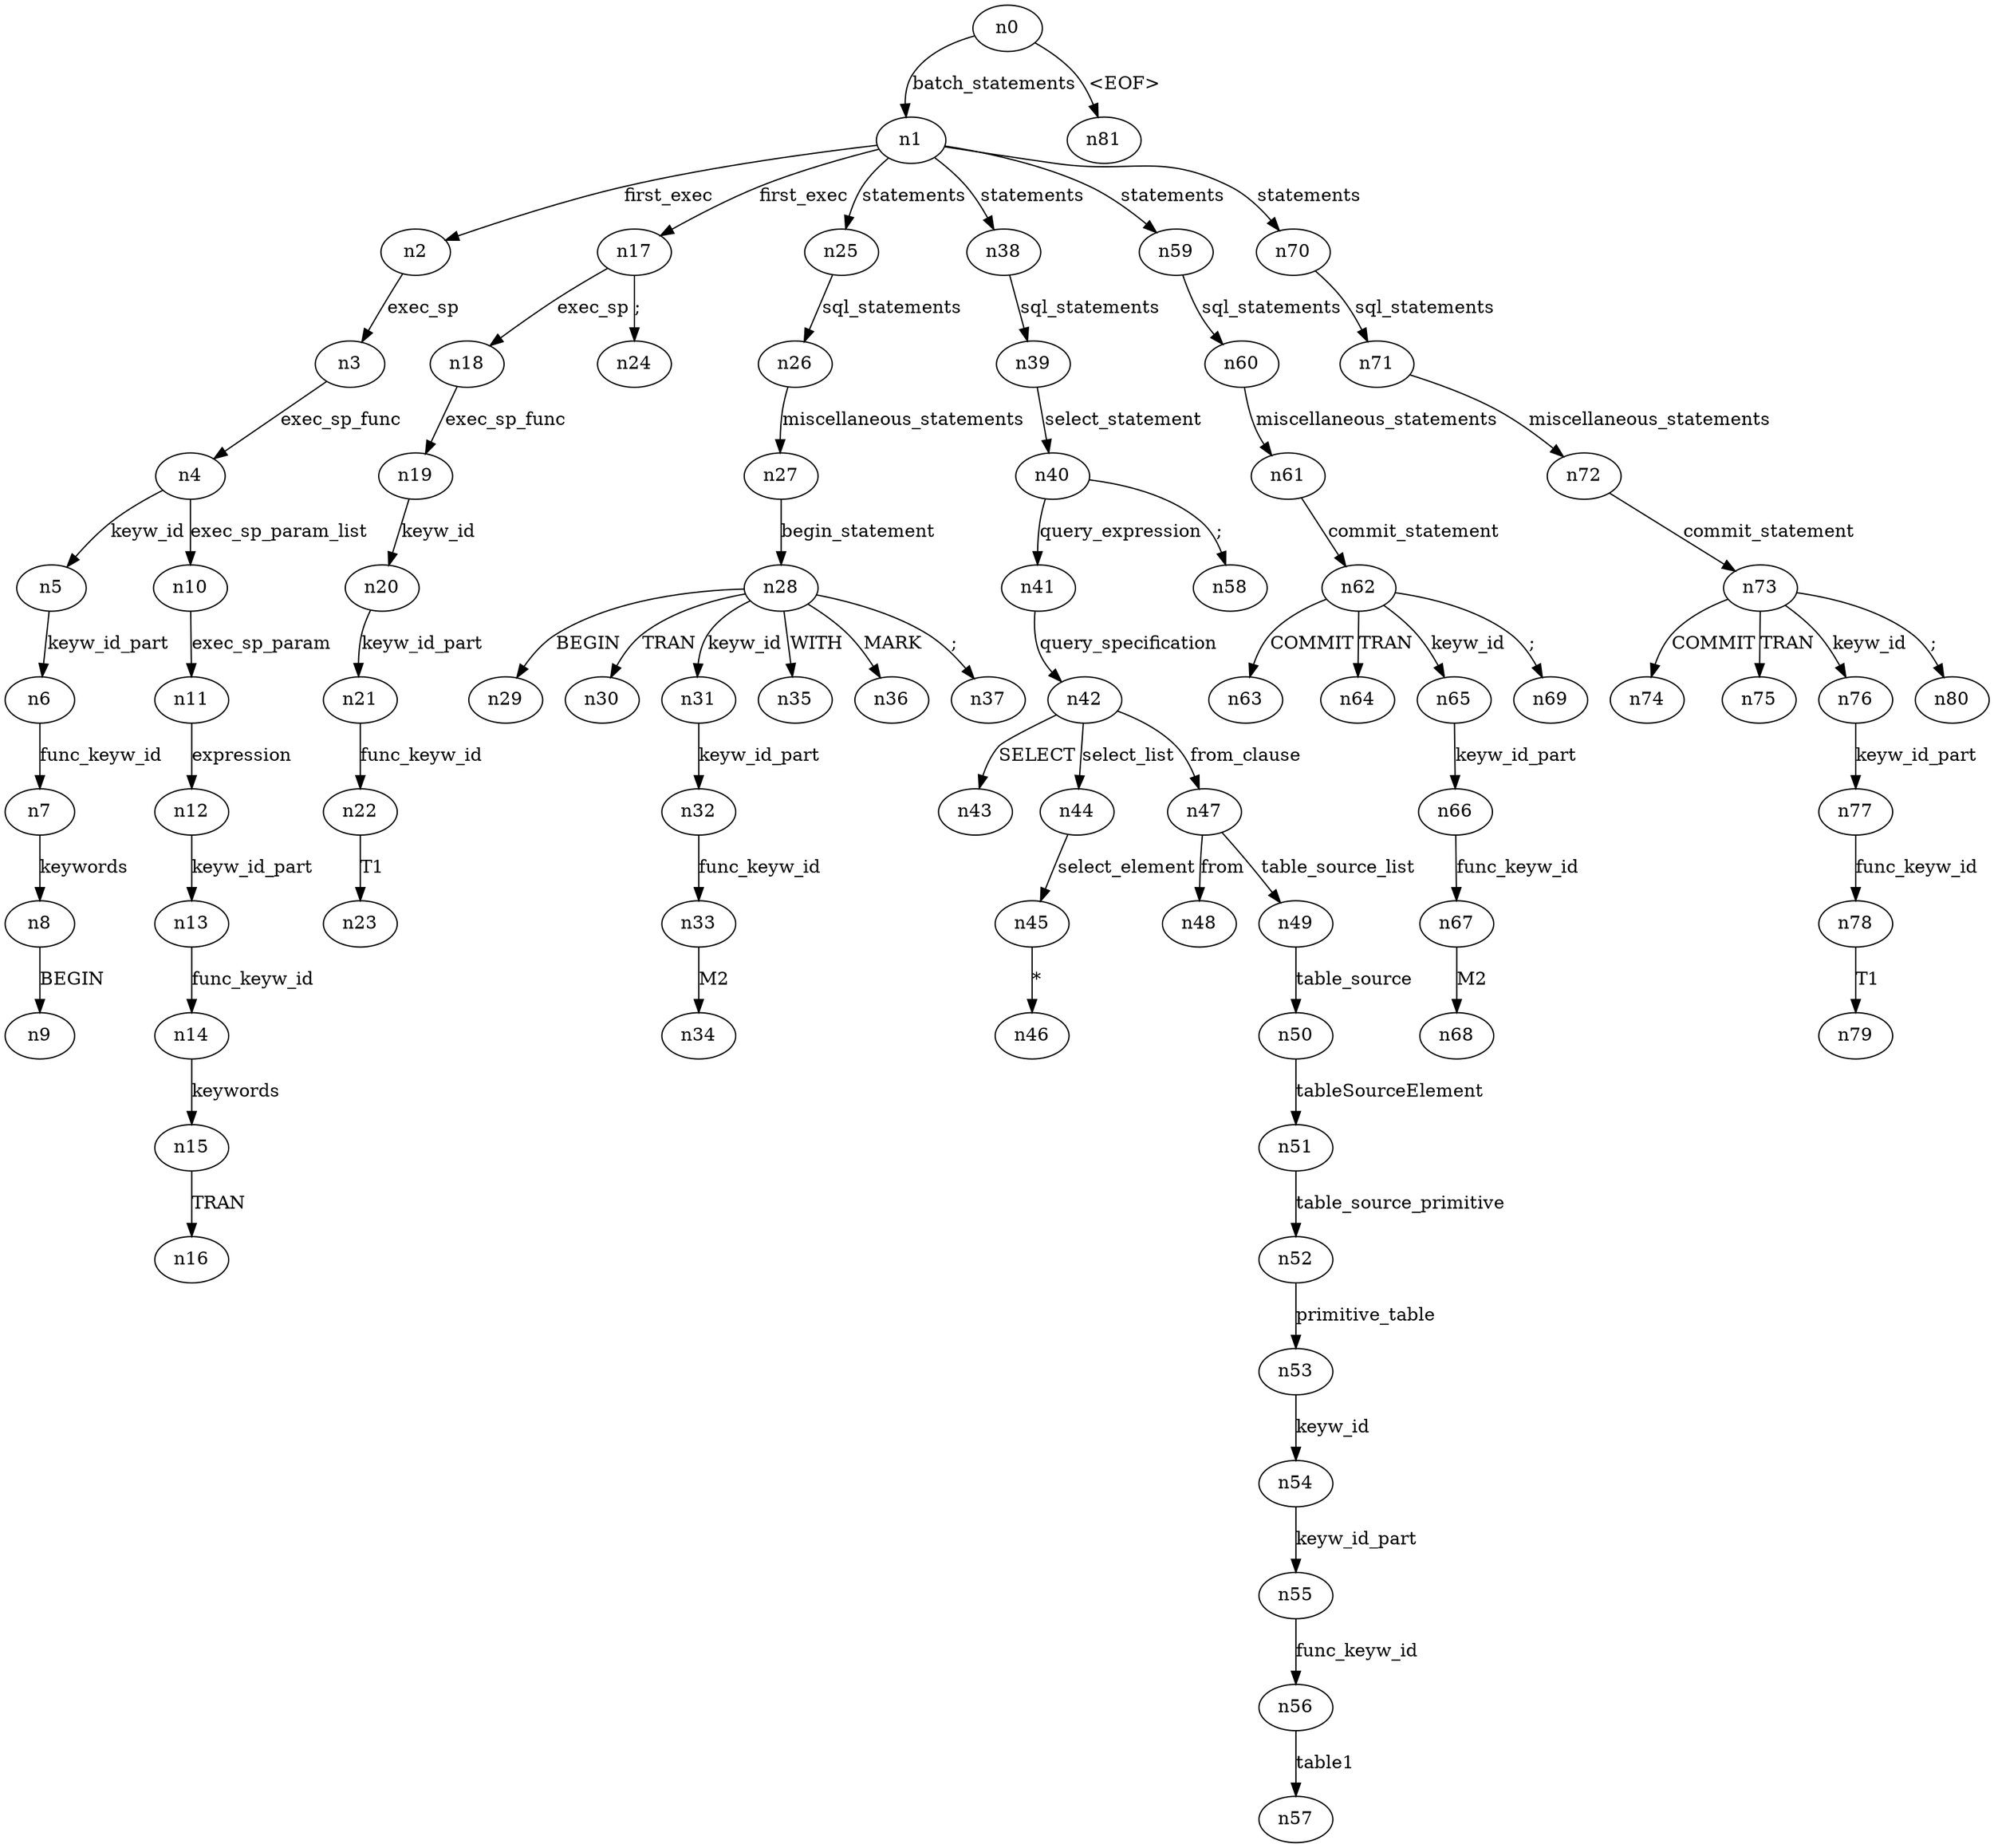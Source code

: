 digraph ParseTree {
  n0 -> n1 [label="batch_statements"];
  n1 -> n2 [label="first_exec"];
  n2 -> n3 [label="exec_sp"];
  n3 -> n4 [label="exec_sp_func"];
  n4 -> n5 [label="keyw_id"];
  n5 -> n6 [label="keyw_id_part"];
  n6 -> n7 [label="func_keyw_id"];
  n7 -> n8 [label="keywords"];
  n8 -> n9 [label="BEGIN"];
  n4 -> n10 [label="exec_sp_param_list"];
  n10 -> n11 [label="exec_sp_param"];
  n11 -> n12 [label="expression"];
  n12 -> n13 [label="keyw_id_part"];
  n13 -> n14 [label="func_keyw_id"];
  n14 -> n15 [label="keywords"];
  n15 -> n16 [label="TRAN"];
  n1 -> n17 [label="first_exec"];
  n17 -> n18 [label="exec_sp"];
  n18 -> n19 [label="exec_sp_func"];
  n19 -> n20 [label="keyw_id"];
  n20 -> n21 [label="keyw_id_part"];
  n21 -> n22 [label="func_keyw_id"];
  n22 -> n23 [label="T1"];
  n17 -> n24 [label=";"];
  n1 -> n25 [label="statements"];
  n25 -> n26 [label="sql_statements"];
  n26 -> n27 [label="miscellaneous_statements"];
  n27 -> n28 [label="begin_statement"];
  n28 -> n29 [label="BEGIN"];
  n28 -> n30 [label="TRAN"];
  n28 -> n31 [label="keyw_id"];
  n31 -> n32 [label="keyw_id_part"];
  n32 -> n33 [label="func_keyw_id"];
  n33 -> n34 [label="M2"];
  n28 -> n35 [label="WITH"];
  n28 -> n36 [label="MARK"];
  n28 -> n37 [label=";"];
  n1 -> n38 [label="statements"];
  n38 -> n39 [label="sql_statements"];
  n39 -> n40 [label="select_statement"];
  n40 -> n41 [label="query_expression"];
  n41 -> n42 [label="query_specification"];
  n42 -> n43 [label="SELECT"];
  n42 -> n44 [label="select_list"];
  n44 -> n45 [label="select_element"];
  n45 -> n46 [label="*"];
  n42 -> n47 [label="from_clause"];
  n47 -> n48 [label="from"];
  n47 -> n49 [label="table_source_list"];
  n49 -> n50 [label="table_source"];
  n50 -> n51 [label="tableSourceElement"];
  n51 -> n52 [label="table_source_primitive"];
  n52 -> n53 [label="primitive_table"];
  n53 -> n54 [label="keyw_id"];
  n54 -> n55 [label="keyw_id_part"];
  n55 -> n56 [label="func_keyw_id"];
  n56 -> n57 [label="table1"];
  n40 -> n58 [label=";"];
  n1 -> n59 [label="statements"];
  n59 -> n60 [label="sql_statements"];
  n60 -> n61 [label="miscellaneous_statements"];
  n61 -> n62 [label="commit_statement"];
  n62 -> n63 [label="COMMIT"];
  n62 -> n64 [label="TRAN"];
  n62 -> n65 [label="keyw_id"];
  n65 -> n66 [label="keyw_id_part"];
  n66 -> n67 [label="func_keyw_id"];
  n67 -> n68 [label="M2"];
  n62 -> n69 [label=";"];
  n1 -> n70 [label="statements"];
  n70 -> n71 [label="sql_statements"];
  n71 -> n72 [label="miscellaneous_statements"];
  n72 -> n73 [label="commit_statement"];
  n73 -> n74 [label="COMMIT"];
  n73 -> n75 [label="TRAN"];
  n73 -> n76 [label="keyw_id"];
  n76 -> n77 [label="keyw_id_part"];
  n77 -> n78 [label="func_keyw_id"];
  n78 -> n79 [label="T1"];
  n73 -> n80 [label=";"];
  n0 -> n81 [label="<EOF>"];
}